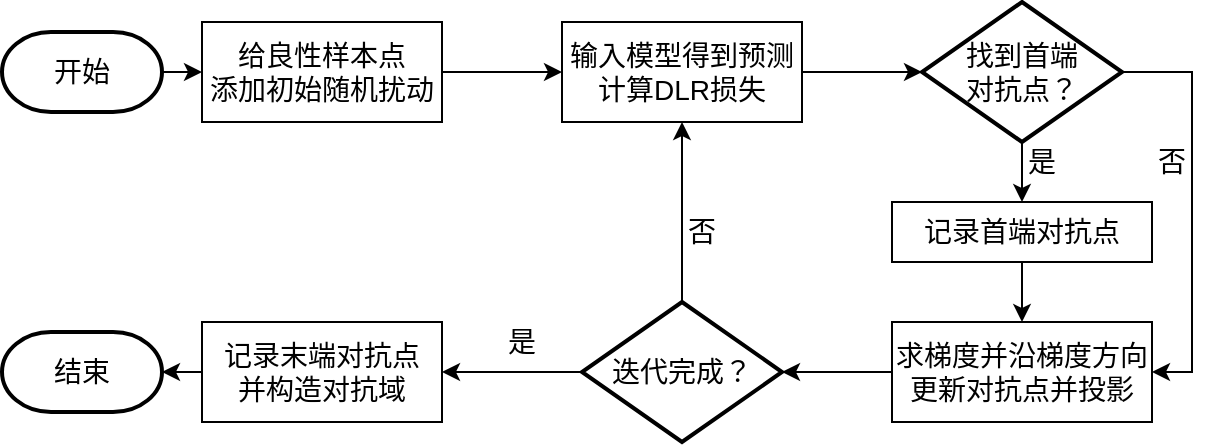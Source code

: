<mxfile version="21.3.5" type="github">
  <diagram name="第 1 页" id="rcMM6uqmtsIZOEYSC4-f">
    <mxGraphModel dx="1293" dy="785" grid="1" gridSize="10" guides="1" tooltips="1" connect="1" arrows="1" fold="1" page="1" pageScale="1" pageWidth="827" pageHeight="1169" math="0" shadow="0">
      <root>
        <mxCell id="0" />
        <mxCell id="1" parent="0" />
        <mxCell id="glxWDRLBS_vmh3QL50GB-7" style="edgeStyle=orthogonalEdgeStyle;rounded=0;orthogonalLoop=1;jettySize=auto;html=1;exitX=1;exitY=0.5;exitDx=0;exitDy=0;entryX=0;entryY=0.5;entryDx=0;entryDy=0;" parent="1" source="glxWDRLBS_vmh3QL50GB-1" target="glxWDRLBS_vmh3QL50GB-2" edge="1">
          <mxGeometry relative="1" as="geometry" />
        </mxCell>
        <mxCell id="glxWDRLBS_vmh3QL50GB-1" value="&lt;font style=&quot;font-size: 14px;&quot;&gt;给良性样本点&lt;br&gt;添加初始随机扰动&lt;br&gt;&lt;/font&gt;" style="rounded=0;whiteSpace=wrap;html=1;" parent="1" vertex="1">
          <mxGeometry x="200" y="90" width="120" height="50" as="geometry" />
        </mxCell>
        <mxCell id="glxWDRLBS_vmh3QL50GB-8" style="edgeStyle=orthogonalEdgeStyle;rounded=0;orthogonalLoop=1;jettySize=auto;html=1;exitX=1;exitY=0.5;exitDx=0;exitDy=0;entryX=0;entryY=0.5;entryDx=0;entryDy=0;entryPerimeter=0;" parent="1" source="glxWDRLBS_vmh3QL50GB-2" target="glxWDRLBS_vmh3QL50GB-6" edge="1">
          <mxGeometry relative="1" as="geometry" />
        </mxCell>
        <mxCell id="glxWDRLBS_vmh3QL50GB-2" value="&lt;font style=&quot;font-size: 14px;&quot;&gt;输入模型得到预测&lt;br&gt;计算DLR损失&lt;br&gt;&lt;/font&gt;" style="rounded=0;whiteSpace=wrap;html=1;" parent="1" vertex="1">
          <mxGeometry x="380" y="90" width="120" height="50" as="geometry" />
        </mxCell>
        <mxCell id="glxWDRLBS_vmh3QL50GB-11" style="edgeStyle=orthogonalEdgeStyle;rounded=0;orthogonalLoop=1;jettySize=auto;html=1;exitX=0;exitY=0.5;exitDx=0;exitDy=0;entryX=1;entryY=0.5;entryDx=0;entryDy=0;entryPerimeter=0;" parent="1" source="glxWDRLBS_vmh3QL50GB-4" target="glxWDRLBS_vmh3QL50GB-5" edge="1">
          <mxGeometry relative="1" as="geometry" />
        </mxCell>
        <mxCell id="glxWDRLBS_vmh3QL50GB-4" value="&lt;font style=&quot;font-size: 14px;&quot;&gt;求梯度并沿梯度方向更新对抗点并投影&lt;/font&gt;" style="rounded=0;whiteSpace=wrap;html=1;" parent="1" vertex="1">
          <mxGeometry x="545" y="240" width="130" height="50" as="geometry" />
        </mxCell>
        <mxCell id="glxWDRLBS_vmh3QL50GB-10" style="edgeStyle=orthogonalEdgeStyle;rounded=0;orthogonalLoop=1;jettySize=auto;html=1;entryX=0.5;entryY=1;entryDx=0;entryDy=0;" parent="1" source="glxWDRLBS_vmh3QL50GB-5" target="glxWDRLBS_vmh3QL50GB-2" edge="1">
          <mxGeometry relative="1" as="geometry" />
        </mxCell>
        <mxCell id="glxWDRLBS_vmh3QL50GB-12" style="edgeStyle=orthogonalEdgeStyle;rounded=0;orthogonalLoop=1;jettySize=auto;html=1;exitX=0;exitY=0.5;exitDx=0;exitDy=0;exitPerimeter=0;" parent="1" source="glxWDRLBS_vmh3QL50GB-5" edge="1">
          <mxGeometry relative="1" as="geometry">
            <mxPoint x="320" y="265" as="targetPoint" />
          </mxGeometry>
        </mxCell>
        <mxCell id="glxWDRLBS_vmh3QL50GB-5" value="&lt;font style=&quot;font-size: 14px;&quot;&gt;迭代完成？&lt;/font&gt;" style="strokeWidth=2;html=1;shape=mxgraph.flowchart.decision;whiteSpace=wrap;" parent="1" vertex="1">
          <mxGeometry x="390" y="230" width="100" height="70" as="geometry" />
        </mxCell>
        <mxCell id="glxWDRLBS_vmh3QL50GB-15" style="edgeStyle=orthogonalEdgeStyle;rounded=0;orthogonalLoop=1;jettySize=auto;html=1;exitX=1;exitY=0.5;exitDx=0;exitDy=0;exitPerimeter=0;entryX=1;entryY=0.5;entryDx=0;entryDy=0;" parent="1" source="glxWDRLBS_vmh3QL50GB-6" target="glxWDRLBS_vmh3QL50GB-4" edge="1">
          <mxGeometry relative="1" as="geometry" />
        </mxCell>
        <mxCell id="glxWDRLBS_vmh3QL50GB-18" style="edgeStyle=orthogonalEdgeStyle;rounded=0;orthogonalLoop=1;jettySize=auto;html=1;exitX=0.5;exitY=1;exitDx=0;exitDy=0;exitPerimeter=0;entryX=0.5;entryY=0;entryDx=0;entryDy=0;" parent="1" source="glxWDRLBS_vmh3QL50GB-6" target="glxWDRLBS_vmh3QL50GB-17" edge="1">
          <mxGeometry relative="1" as="geometry" />
        </mxCell>
        <mxCell id="glxWDRLBS_vmh3QL50GB-6" value="&lt;font style=&quot;font-size: 14px;&quot;&gt;找到首端&lt;br&gt;对抗点？&lt;/font&gt;" style="strokeWidth=2;html=1;shape=mxgraph.flowchart.decision;whiteSpace=wrap;" parent="1" vertex="1">
          <mxGeometry x="560" y="80" width="100" height="70" as="geometry" />
        </mxCell>
        <mxCell id="FU5ELNofnRc5MTyrjvD1-5" style="edgeStyle=orthogonalEdgeStyle;rounded=0;orthogonalLoop=1;jettySize=auto;html=1;exitX=0;exitY=0.5;exitDx=0;exitDy=0;entryX=1;entryY=0.5;entryDx=0;entryDy=0;entryPerimeter=0;" edge="1" parent="1" source="glxWDRLBS_vmh3QL50GB-14" target="FU5ELNofnRc5MTyrjvD1-3">
          <mxGeometry relative="1" as="geometry" />
        </mxCell>
        <mxCell id="glxWDRLBS_vmh3QL50GB-14" value="&lt;font style=&quot;font-size: 14px;&quot;&gt;记录末端对抗点&lt;br&gt;并构造对抗域&lt;br&gt;&lt;/font&gt;" style="rounded=0;whiteSpace=wrap;html=1;" parent="1" vertex="1">
          <mxGeometry x="200" y="240" width="120" height="50" as="geometry" />
        </mxCell>
        <mxCell id="glxWDRLBS_vmh3QL50GB-19" style="edgeStyle=orthogonalEdgeStyle;rounded=0;orthogonalLoop=1;jettySize=auto;html=1;exitX=0.5;exitY=1;exitDx=0;exitDy=0;entryX=0.5;entryY=0;entryDx=0;entryDy=0;" parent="1" source="glxWDRLBS_vmh3QL50GB-17" target="glxWDRLBS_vmh3QL50GB-4" edge="1">
          <mxGeometry relative="1" as="geometry" />
        </mxCell>
        <mxCell id="glxWDRLBS_vmh3QL50GB-17" value="&lt;font style=&quot;font-size: 14px;&quot;&gt;记录首端对抗点&lt;/font&gt;" style="rounded=0;whiteSpace=wrap;html=1;" parent="1" vertex="1">
          <mxGeometry x="545" y="180" width="130" height="30" as="geometry" />
        </mxCell>
        <mxCell id="glxWDRLBS_vmh3QL50GB-20" value="&lt;font style=&quot;font-size: 14px;&quot;&gt;是&lt;/font&gt;" style="text;html=1;strokeColor=none;fillColor=none;align=center;verticalAlign=middle;whiteSpace=wrap;rounded=0;" parent="1" vertex="1">
          <mxGeometry x="610" y="150" width="20" height="20" as="geometry" />
        </mxCell>
        <mxCell id="glxWDRLBS_vmh3QL50GB-21" value="&lt;font style=&quot;font-size: 14px;&quot;&gt;否&lt;/font&gt;" style="text;html=1;strokeColor=none;fillColor=none;align=center;verticalAlign=middle;whiteSpace=wrap;rounded=0;" parent="1" vertex="1">
          <mxGeometry x="675" y="150" width="20" height="20" as="geometry" />
        </mxCell>
        <mxCell id="glxWDRLBS_vmh3QL50GB-22" value="&lt;font style=&quot;font-size: 14px;&quot;&gt;否&lt;/font&gt;" style="text;html=1;strokeColor=none;fillColor=none;align=center;verticalAlign=middle;whiteSpace=wrap;rounded=0;" parent="1" vertex="1">
          <mxGeometry x="440" y="185" width="20" height="20" as="geometry" />
        </mxCell>
        <mxCell id="glxWDRLBS_vmh3QL50GB-23" value="&lt;font style=&quot;font-size: 14px;&quot;&gt;是&lt;/font&gt;" style="text;html=1;strokeColor=none;fillColor=none;align=center;verticalAlign=middle;whiteSpace=wrap;rounded=0;" parent="1" vertex="1">
          <mxGeometry x="350" y="240" width="20" height="20" as="geometry" />
        </mxCell>
        <mxCell id="FU5ELNofnRc5MTyrjvD1-2" style="edgeStyle=orthogonalEdgeStyle;rounded=0;orthogonalLoop=1;jettySize=auto;html=1;exitX=1;exitY=0.5;exitDx=0;exitDy=0;exitPerimeter=0;entryX=0;entryY=0.5;entryDx=0;entryDy=0;" edge="1" parent="1" source="FU5ELNofnRc5MTyrjvD1-1" target="glxWDRLBS_vmh3QL50GB-1">
          <mxGeometry relative="1" as="geometry" />
        </mxCell>
        <mxCell id="FU5ELNofnRc5MTyrjvD1-1" value="&lt;font style=&quot;font-size: 14px;&quot;&gt;开始&lt;/font&gt;" style="strokeWidth=2;html=1;shape=mxgraph.flowchart.terminator;whiteSpace=wrap;" vertex="1" parent="1">
          <mxGeometry x="100" y="95" width="80" height="40" as="geometry" />
        </mxCell>
        <mxCell id="FU5ELNofnRc5MTyrjvD1-3" value="&lt;font style=&quot;font-size: 14px;&quot;&gt;结束&lt;/font&gt;" style="strokeWidth=2;html=1;shape=mxgraph.flowchart.terminator;whiteSpace=wrap;" vertex="1" parent="1">
          <mxGeometry x="100" y="245" width="80" height="40" as="geometry" />
        </mxCell>
      </root>
    </mxGraphModel>
  </diagram>
</mxfile>
